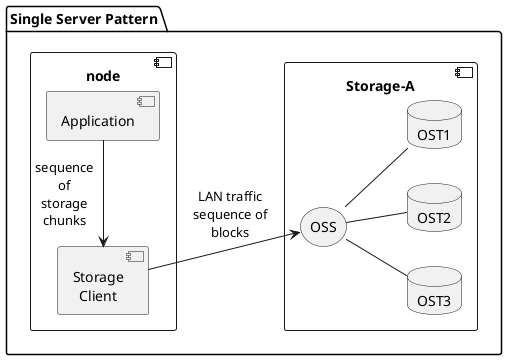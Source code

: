 @startuml
package "Single Server Pattern" {
  skinparam DefaultTextAlignment center
  left to right direction

    component "Storage-A" {
        database OST3
        database OST2  
        database OST1 
        storage OSS
        OSS -- OST3
        OSS -- OST2
        OSS -- OST1
    }
    
    component node {
        component Application 
        component "Storage\nClient" as kernel
        kernel <- Application : sequence\nof\nstorage\nchunks
    }
    
    kernel --> OSS: LAN traffic\nsequence of\nblocks
    
}
@enduml